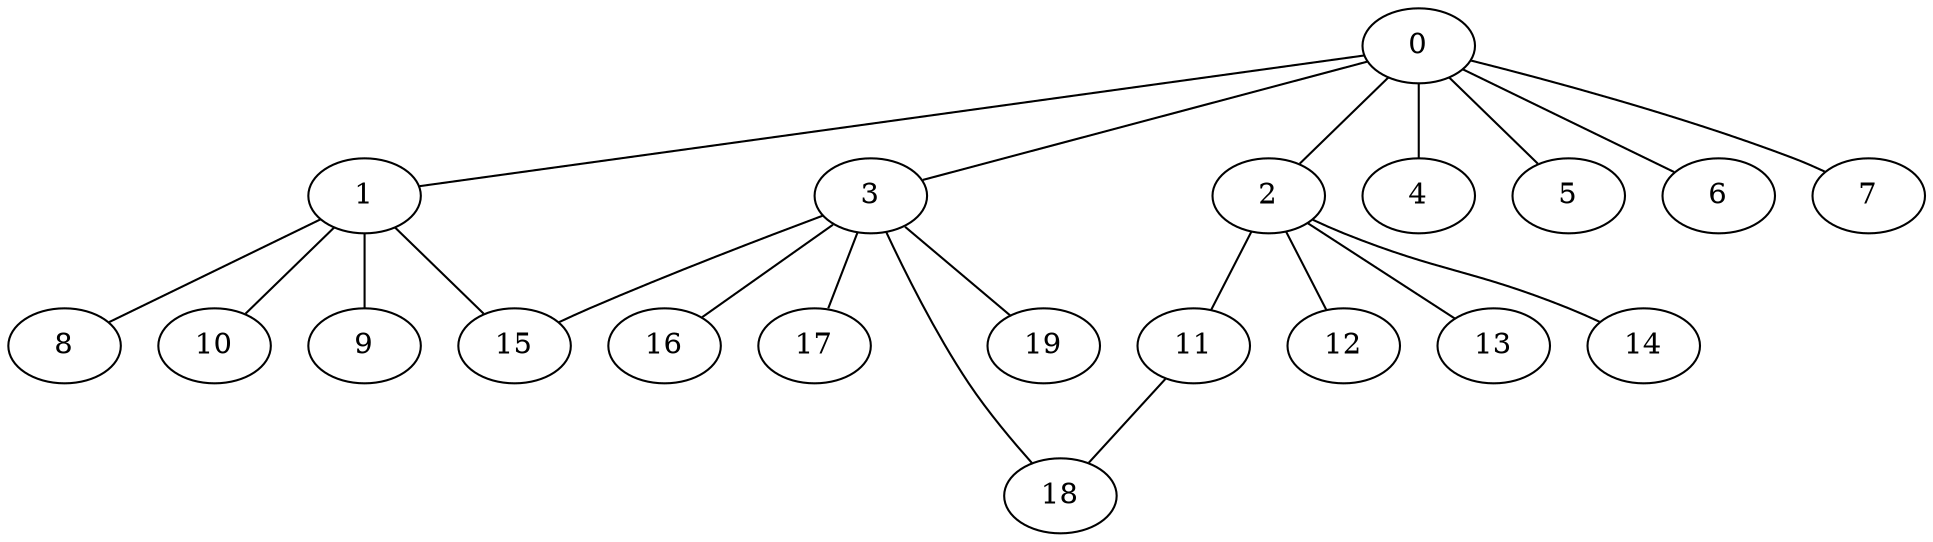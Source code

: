 
graph graphname {
    0 -- 1
0 -- 2
0 -- 3
0 -- 4
0 -- 5
0 -- 6
0 -- 7
1 -- 8
1 -- 10
1 -- 9
1 -- 15
2 -- 11
2 -- 12
2 -- 13
2 -- 14
3 -- 15
3 -- 16
3 -- 17
3 -- 18
3 -- 19
11 -- 18

}

